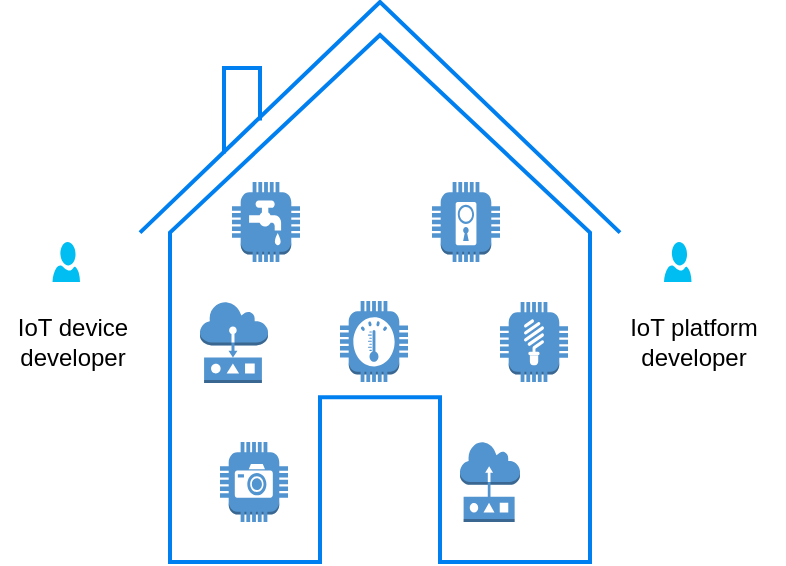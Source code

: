 <mxfile version="12.4.2" type="device" pages="1"><diagram name="Page-1" id="aaaa8250-4180-3840-79b5-4cada1eebb92"><mxGraphModel dx="1351" dy="730" grid="1" gridSize="10" guides="1" tooltips="1" connect="1" arrows="1" fold="1" page="1" pageScale="1" pageWidth="850" pageHeight="1100" background="#ffffff" math="0" shadow="0"><root><mxCell id="0"/><mxCell id="1" parent="0"/><mxCell id="Ucuub0Pmzx5nfdmWEjWN-21" value="" style="html=1;verticalLabelPosition=bottom;align=center;labelBackgroundColor=#ffffff;verticalAlign=top;strokeWidth=2;strokeColor=#0080F0;shadow=0;dashed=0;shape=mxgraph.ios7.icons.home;" vertex="1" parent="1"><mxGeometry x="210" y="90" width="240" height="280" as="geometry"/></mxCell><mxCell id="Ucuub0Pmzx5nfdmWEjWN-1" value="" style="outlineConnect=0;dashed=0;verticalLabelPosition=bottom;verticalAlign=top;align=center;html=1;shape=mxgraph.aws3.sensor;fillColor=#5294CF;gradientColor=none;" vertex="1" parent="1"><mxGeometry x="370" y="310" width="30" height="40" as="geometry"/></mxCell><mxCell id="Ucuub0Pmzx5nfdmWEjWN-2" value="" style="outlineConnect=0;dashed=0;verticalLabelPosition=bottom;verticalAlign=top;align=center;html=1;shape=mxgraph.aws3.actuator;fillColor=#5294CF;gradientColor=none;" vertex="1" parent="1"><mxGeometry x="240" y="240" width="34" height="40.5" as="geometry"/></mxCell><mxCell id="Ucuub0Pmzx5nfdmWEjWN-3" value="" style="outlineConnect=0;dashed=0;verticalLabelPosition=bottom;verticalAlign=top;align=center;html=1;shape=mxgraph.aws3.camera;fillColor=#5294CF;gradientColor=none;" vertex="1" parent="1"><mxGeometry x="250" y="310" width="34" height="40" as="geometry"/></mxCell><mxCell id="Ucuub0Pmzx5nfdmWEjWN-4" value="" style="outlineConnect=0;dashed=0;verticalLabelPosition=bottom;verticalAlign=top;align=center;html=1;shape=mxgraph.aws3.utility;fillColor=#5294CF;gradientColor=none;" vertex="1" parent="1"><mxGeometry x="256" y="180" width="34" height="40" as="geometry"/></mxCell><mxCell id="Ucuub0Pmzx5nfdmWEjWN-5" value="" style="outlineConnect=0;dashed=0;verticalLabelPosition=bottom;verticalAlign=top;align=center;html=1;shape=mxgraph.aws3.door_lock;fillColor=#5294CF;gradientColor=none;" vertex="1" parent="1"><mxGeometry x="356" y="180" width="34" height="40" as="geometry"/></mxCell><mxCell id="Ucuub0Pmzx5nfdmWEjWN-6" value="" style="outlineConnect=0;dashed=0;verticalLabelPosition=bottom;verticalAlign=top;align=center;html=1;shape=mxgraph.aws3.thermostat;fillColor=#5294CF;gradientColor=none;" vertex="1" parent="1"><mxGeometry x="310" y="239.5" width="34" height="40.5" as="geometry"/></mxCell><mxCell id="Ucuub0Pmzx5nfdmWEjWN-7" value="" style="outlineConnect=0;dashed=0;verticalLabelPosition=bottom;verticalAlign=top;align=center;html=1;shape=mxgraph.aws3.lightbulb;fillColor=#5294CF;gradientColor=none;" vertex="1" parent="1"><mxGeometry x="390" y="240" width="34" height="40" as="geometry"/></mxCell><mxCell id="Ucuub0Pmzx5nfdmWEjWN-10" value="" style="verticalLabelPosition=bottom;html=1;verticalAlign=top;align=center;strokeColor=none;fillColor=#00BEF2;shape=mxgraph.azure.user;" vertex="1" parent="1"><mxGeometry x="166.25" y="210" width="13.75" height="20" as="geometry"/></mxCell><mxCell id="Ucuub0Pmzx5nfdmWEjWN-14" value="&lt;font style=&quot;font-size: 12px&quot;&gt;IoT device developer&lt;/font&gt;" style="text;html=1;strokeColor=none;fillColor=none;align=center;verticalAlign=middle;whiteSpace=wrap;rounded=0;" vertex="1" parent="1"><mxGeometry x="140" y="240" width="73.13" height="40" as="geometry"/></mxCell><mxCell id="Ucuub0Pmzx5nfdmWEjWN-15" value="&lt;font style=&quot;font-size: 12px&quot;&gt;IoT platform developer&lt;/font&gt;" style="text;html=1;strokeColor=none;fillColor=none;align=center;verticalAlign=middle;whiteSpace=wrap;rounded=0;" vertex="1" parent="1"><mxGeometry x="442" y="240" width="90" height="40.5" as="geometry"/></mxCell><mxCell id="Ucuub0Pmzx5nfdmWEjWN-20" value="" style="verticalLabelPosition=bottom;html=1;verticalAlign=top;align=center;strokeColor=none;fillColor=#00BEF2;shape=mxgraph.azure.user;" vertex="1" parent="1"><mxGeometry x="472" y="210" width="13.75" height="20" as="geometry"/></mxCell></root></mxGraphModel></diagram></mxfile>